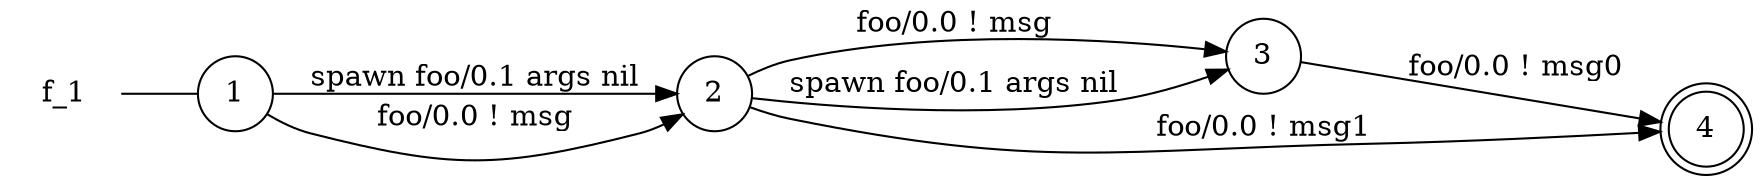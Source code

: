 digraph f_1 {
	rankdir="LR";
	n_0 [label="f_1", shape="plaintext"];
	n_1 [id="1", shape=circle, label="1"];
	n_0 -> n_1 [arrowhead=none];
	n_2 [id="6", shape=circle, label="2"];
	n_3 [id="3", shape=circle, label="3"];
	n_4 [id="2", shape=doublecircle, label="4"];

	n_2 -> n_3 [id="[$e|13]", label="foo/0.0 ! msg"];
	n_3 -> n_4 [id="[$e|6]", label="foo/0.0 ! msg0"];
	n_2 -> n_4 [id="[$e|11]", label="foo/0.0 ! msg1"];
	n_1 -> n_2 [id="[$e|12]", label="spawn foo/0.1 args nil"];
	n_1 -> n_2 [id="[$e|1]", label="foo/0.0 ! msg"];
	n_2 -> n_3 [id="[$e|2]", label="spawn foo/0.1 args nil"];
}
